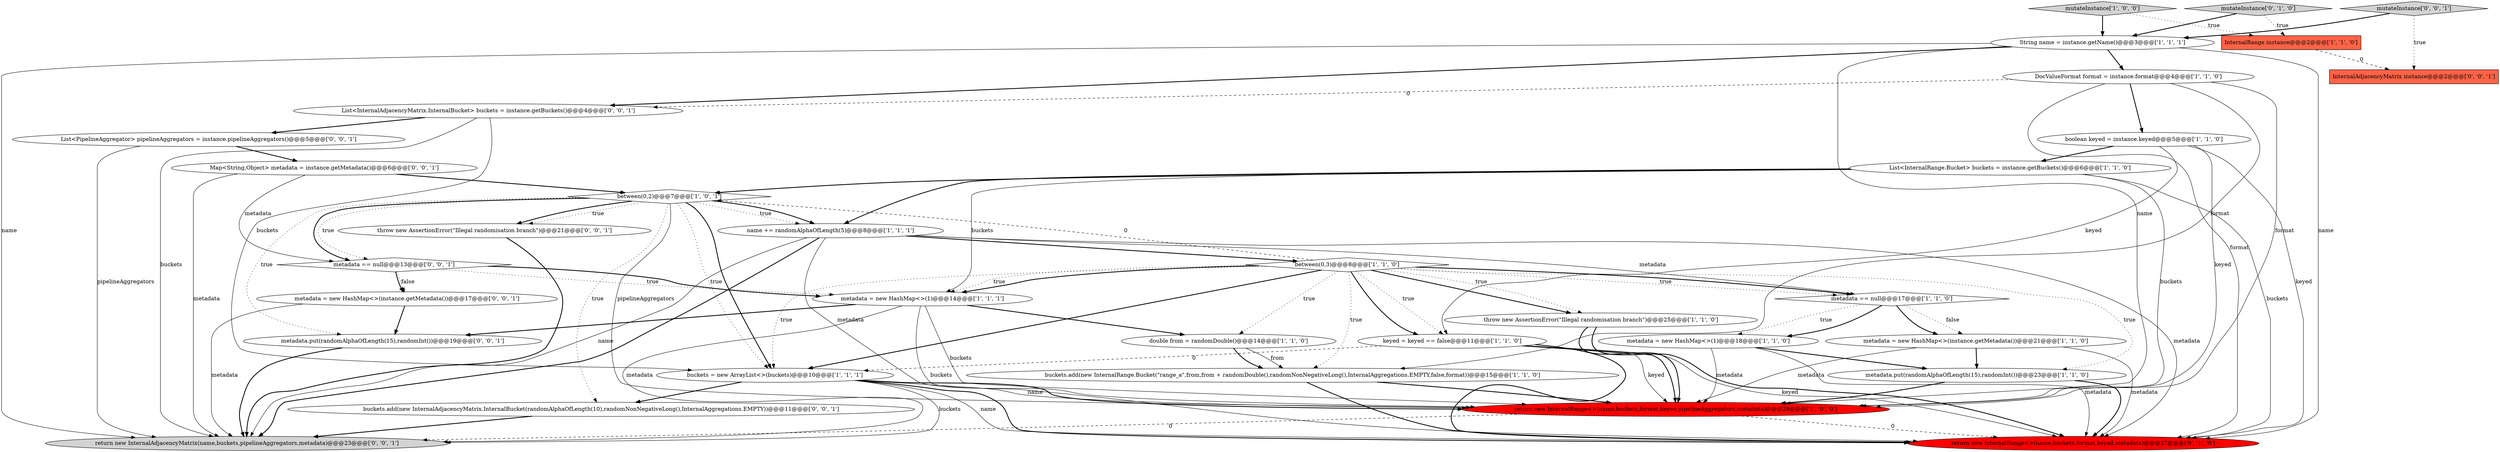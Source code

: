 digraph {
22 [style = filled, label = "List<PipelineAggregator> pipelineAggregators = instance.pipelineAggregators()@@@5@@@['0', '0', '1']", fillcolor = white, shape = ellipse image = "AAA0AAABBB3BBB"];
8 [style = filled, label = "buckets.add(new InternalRange.Bucket(\"range_a\",from,from + randomDouble(),randomNonNegativeLong(),InternalAggregations.EMPTY,false,format))@@@15@@@['1', '1', '0']", fillcolor = white, shape = ellipse image = "AAA0AAABBB1BBB"];
1 [style = filled, label = "String name = instance.getName()@@@3@@@['1', '1', '1']", fillcolor = white, shape = ellipse image = "AAA0AAABBB1BBB"];
25 [style = filled, label = "buckets.add(new InternalAdjacencyMatrix.InternalBucket(randomAlphaOfLength(10),randomNonNegativeLong(),InternalAggregations.EMPTY))@@@11@@@['0', '0', '1']", fillcolor = white, shape = ellipse image = "AAA0AAABBB3BBB"];
29 [style = filled, label = "Map<String,Object> metadata = instance.getMetadata()@@@6@@@['0', '0', '1']", fillcolor = white, shape = ellipse image = "AAA0AAABBB3BBB"];
5 [style = filled, label = "metadata = new HashMap<>(1)@@@18@@@['1', '1', '0']", fillcolor = white, shape = ellipse image = "AAA0AAABBB1BBB"];
24 [style = filled, label = "metadata == null@@@13@@@['0', '0', '1']", fillcolor = white, shape = diamond image = "AAA0AAABBB3BBB"];
27 [style = filled, label = "InternalAdjacencyMatrix instance@@@2@@@['0', '0', '1']", fillcolor = tomato, shape = box image = "AAA0AAABBB3BBB"];
3 [style = filled, label = "between(0,3)@@@8@@@['1', '1', '0']", fillcolor = white, shape = diamond image = "AAA0AAABBB1BBB"];
32 [style = filled, label = "metadata.put(randomAlphaOfLength(15),randomInt())@@@19@@@['0', '0', '1']", fillcolor = white, shape = ellipse image = "AAA0AAABBB3BBB"];
12 [style = filled, label = "InternalRange instance@@@2@@@['1', '1', '0']", fillcolor = tomato, shape = box image = "AAA0AAABBB1BBB"];
2 [style = filled, label = "double from = randomDouble()@@@14@@@['1', '1', '0']", fillcolor = white, shape = ellipse image = "AAA0AAABBB1BBB"];
15 [style = filled, label = "List<InternalRange.Bucket> buckets = instance.getBuckets()@@@6@@@['1', '1', '0']", fillcolor = white, shape = ellipse image = "AAA0AAABBB1BBB"];
0 [style = filled, label = "between(0,2)@@@7@@@['1', '0', '1']", fillcolor = white, shape = diamond image = "AAA0AAABBB1BBB"];
26 [style = filled, label = "mutateInstance['0', '0', '1']", fillcolor = lightgray, shape = diamond image = "AAA0AAABBB3BBB"];
14 [style = filled, label = "boolean keyed = instance.keyed@@@5@@@['1', '1', '0']", fillcolor = white, shape = ellipse image = "AAA0AAABBB1BBB"];
18 [style = filled, label = "keyed = keyed == false@@@11@@@['1', '1', '0']", fillcolor = white, shape = ellipse image = "AAA0AAABBB1BBB"];
7 [style = filled, label = "metadata == null@@@17@@@['1', '1', '0']", fillcolor = white, shape = diamond image = "AAA0AAABBB1BBB"];
20 [style = filled, label = "mutateInstance['0', '1', '0']", fillcolor = lightgray, shape = diamond image = "AAA0AAABBB2BBB"];
10 [style = filled, label = "return new InternalRange<>(name,buckets,format,keyed,pipelineAggregators,metadata)@@@28@@@['1', '0', '0']", fillcolor = red, shape = ellipse image = "AAA1AAABBB1BBB"];
17 [style = filled, label = "metadata.put(randomAlphaOfLength(15),randomInt())@@@23@@@['1', '1', '0']", fillcolor = white, shape = ellipse image = "AAA0AAABBB1BBB"];
11 [style = filled, label = "throw new AssertionError(\"Illegal randomisation branch\")@@@25@@@['1', '1', '0']", fillcolor = white, shape = ellipse image = "AAA0AAABBB1BBB"];
21 [style = filled, label = "return new InternalRange<>(name,buckets,format,keyed,metadata)@@@27@@@['0', '1', '0']", fillcolor = red, shape = ellipse image = "AAA1AAABBB2BBB"];
30 [style = filled, label = "metadata = new HashMap<>(instance.getMetadata())@@@17@@@['0', '0', '1']", fillcolor = white, shape = ellipse image = "AAA0AAABBB3BBB"];
9 [style = filled, label = "metadata = new HashMap<>(instance.getMetadata())@@@21@@@['1', '1', '0']", fillcolor = white, shape = ellipse image = "AAA0AAABBB1BBB"];
16 [style = filled, label = "buckets = new ArrayList<>(buckets)@@@10@@@['1', '1', '1']", fillcolor = white, shape = ellipse image = "AAA0AAABBB1BBB"];
31 [style = filled, label = "throw new AssertionError(\"Illegal randomisation branch\")@@@21@@@['0', '0', '1']", fillcolor = white, shape = ellipse image = "AAA0AAABBB3BBB"];
28 [style = filled, label = "List<InternalAdjacencyMatrix.InternalBucket> buckets = instance.getBuckets()@@@4@@@['0', '0', '1']", fillcolor = white, shape = ellipse image = "AAA0AAABBB3BBB"];
19 [style = filled, label = "mutateInstance['1', '0', '0']", fillcolor = lightgray, shape = diamond image = "AAA0AAABBB1BBB"];
6 [style = filled, label = "name += randomAlphaOfLength(5)@@@8@@@['1', '1', '1']", fillcolor = white, shape = ellipse image = "AAA0AAABBB1BBB"];
23 [style = filled, label = "return new InternalAdjacencyMatrix(name,buckets,pipelineAggregators,metadata)@@@23@@@['0', '0', '1']", fillcolor = lightgray, shape = ellipse image = "AAA0AAABBB3BBB"];
13 [style = filled, label = "DocValueFormat format = instance.format@@@4@@@['1', '1', '0']", fillcolor = white, shape = ellipse image = "AAA0AAABBB1BBB"];
4 [style = filled, label = "metadata = new HashMap<>(1)@@@14@@@['1', '1', '1']", fillcolor = white, shape = ellipse image = "AAA0AAABBB1BBB"];
6->3 [style = bold, label=""];
8->10 [style = bold, label=""];
32->23 [style = bold, label=""];
13->10 [style = solid, label="format"];
24->4 [style = dotted, label="true"];
29->0 [style = bold, label=""];
4->10 [style = solid, label="buckets"];
3->16 [style = bold, label=""];
18->21 [style = solid, label="keyed"];
7->9 [style = dotted, label="false"];
0->6 [style = dotted, label="true"];
0->25 [style = dotted, label="true"];
3->4 [style = bold, label=""];
1->13 [style = bold, label=""];
16->21 [style = solid, label="name"];
24->30 [style = bold, label=""];
0->31 [style = dotted, label="true"];
3->18 [style = bold, label=""];
7->9 [style = bold, label=""];
19->1 [style = bold, label=""];
1->28 [style = bold, label=""];
14->10 [style = solid, label="keyed"];
13->21 [style = solid, label="format"];
0->24 [style = dotted, label="true"];
15->0 [style = bold, label=""];
0->24 [style = bold, label=""];
2->8 [style = solid, label="from"];
28->23 [style = solid, label="buckets"];
6->7 [style = solid, label="metadata"];
13->14 [style = bold, label=""];
17->21 [style = bold, label=""];
3->16 [style = dotted, label="true"];
3->7 [style = dotted, label="true"];
26->1 [style = bold, label=""];
3->11 [style = bold, label=""];
9->21 [style = solid, label="metadata"];
16->10 [style = solid, label="name"];
9->17 [style = bold, label=""];
4->2 [style = bold, label=""];
9->10 [style = solid, label="metadata"];
5->17 [style = bold, label=""];
14->21 [style = solid, label="keyed"];
24->30 [style = dotted, label="false"];
13->28 [style = dashed, label="0"];
30->23 [style = solid, label="metadata"];
7->5 [style = bold, label=""];
3->7 [style = bold, label=""];
3->18 [style = dotted, label="true"];
12->27 [style = dashed, label="0"];
18->16 [style = dashed, label="0"];
14->15 [style = bold, label=""];
3->17 [style = dotted, label="true"];
0->31 [style = bold, label=""];
15->21 [style = solid, label="buckets"];
17->10 [style = bold, label=""];
0->16 [style = bold, label=""];
4->21 [style = solid, label="buckets"];
6->23 [style = bold, label=""];
26->27 [style = dotted, label="true"];
11->21 [style = bold, label=""];
1->10 [style = solid, label="name"];
22->29 [style = bold, label=""];
19->12 [style = dotted, label="true"];
30->32 [style = bold, label=""];
20->1 [style = bold, label=""];
6->21 [style = solid, label="metadata"];
7->5 [style = dotted, label="true"];
6->10 [style = solid, label="metadata"];
14->18 [style = solid, label="keyed"];
18->10 [style = bold, label=""];
11->10 [style = bold, label=""];
1->23 [style = solid, label="name"];
29->24 [style = solid, label="metadata"];
0->16 [style = dotted, label="true"];
18->21 [style = bold, label=""];
0->32 [style = dotted, label="true"];
1->21 [style = solid, label="name"];
10->23 [style = dashed, label="0"];
28->22 [style = bold, label=""];
3->11 [style = dotted, label="true"];
31->23 [style = bold, label=""];
4->23 [style = solid, label="metadata"];
10->21 [style = dashed, label="0"];
0->6 [style = bold, label=""];
16->10 [style = bold, label=""];
25->23 [style = bold, label=""];
15->10 [style = solid, label="buckets"];
3->2 [style = dotted, label="true"];
6->23 [style = solid, label="name"];
3->4 [style = dotted, label="true"];
16->23 [style = solid, label="buckets"];
16->25 [style = bold, label=""];
15->6 [style = bold, label=""];
0->10 [style = solid, label="pipelineAggregators"];
24->4 [style = bold, label=""];
15->4 [style = solid, label="buckets"];
13->8 [style = solid, label="format"];
16->21 [style = bold, label=""];
8->21 [style = bold, label=""];
20->12 [style = dotted, label="true"];
29->23 [style = solid, label="metadata"];
18->10 [style = solid, label="keyed"];
3->0 [style = dashed, label="0"];
28->16 [style = solid, label="buckets"];
3->8 [style = dotted, label="true"];
5->10 [style = solid, label="metadata"];
4->32 [style = bold, label=""];
2->8 [style = bold, label=""];
5->21 [style = solid, label="metadata"];
22->23 [style = solid, label="pipelineAggregators"];
}
